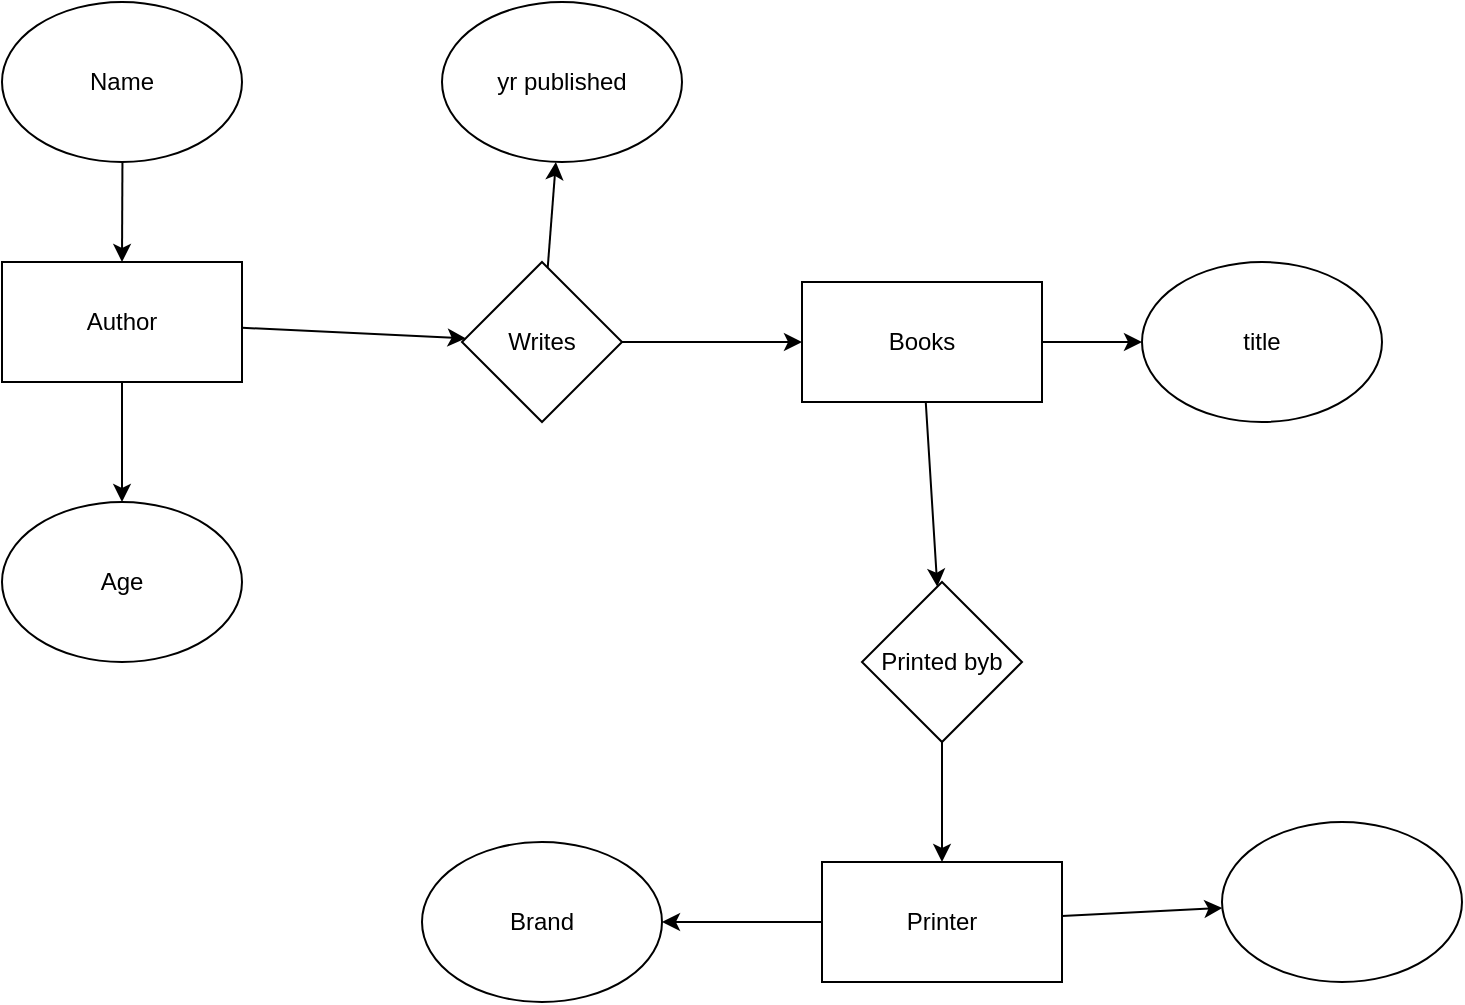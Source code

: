 <mxfile>
    <diagram id="sweoLXIyFrSkTMnpfUQ6" name="Page-1">
        <mxGraphModel dx="747" dy="624" grid="1" gridSize="10" guides="1" tooltips="1" connect="1" arrows="1" fold="1" page="1" pageScale="1" pageWidth="850" pageHeight="1100" math="0" shadow="0">
            <root>
                <mxCell id="0"/>
                <mxCell id="1" parent="0"/>
                <mxCell id="13" value="" style="edgeStyle=none;html=1;" edge="1" parent="1" source="2" target="3">
                    <mxGeometry relative="1" as="geometry"/>
                </mxCell>
                <mxCell id="2" value="Name" style="ellipse;whiteSpace=wrap;html=1;" vertex="1" parent="1">
                    <mxGeometry x="40" y="30" width="120" height="80" as="geometry"/>
                </mxCell>
                <mxCell id="14" value="" style="edgeStyle=none;html=1;" edge="1" parent="1" source="3" target="4">
                    <mxGeometry relative="1" as="geometry"/>
                </mxCell>
                <mxCell id="15" value="" style="edgeStyle=none;html=1;" edge="1" parent="1" source="3" target="5">
                    <mxGeometry relative="1" as="geometry"/>
                </mxCell>
                <mxCell id="3" value="Author" style="rounded=0;whiteSpace=wrap;html=1;" vertex="1" parent="1">
                    <mxGeometry x="40" y="160" width="120" height="60" as="geometry"/>
                </mxCell>
                <mxCell id="4" value="Age" style="ellipse;whiteSpace=wrap;html=1;" vertex="1" parent="1">
                    <mxGeometry x="40" y="280" width="120" height="80" as="geometry"/>
                </mxCell>
                <mxCell id="16" value="" style="edgeStyle=none;html=1;" edge="1" parent="1" source="5" target="6">
                    <mxGeometry relative="1" as="geometry"/>
                </mxCell>
                <mxCell id="17" value="" style="edgeStyle=none;html=1;" edge="1" parent="1" source="5" target="7">
                    <mxGeometry relative="1" as="geometry"/>
                </mxCell>
                <mxCell id="5" value="Writes" style="rhombus;whiteSpace=wrap;html=1;" vertex="1" parent="1">
                    <mxGeometry x="270" y="160" width="80" height="80" as="geometry"/>
                </mxCell>
                <mxCell id="6" value="yr published" style="ellipse;whiteSpace=wrap;html=1;" vertex="1" parent="1">
                    <mxGeometry x="260" y="30" width="120" height="80" as="geometry"/>
                </mxCell>
                <mxCell id="18" value="" style="edgeStyle=none;html=1;" edge="1" parent="1" source="7" target="8">
                    <mxGeometry relative="1" as="geometry"/>
                </mxCell>
                <mxCell id="19" value="" style="edgeStyle=none;html=1;" edge="1" parent="1" source="7" target="9">
                    <mxGeometry relative="1" as="geometry"/>
                </mxCell>
                <mxCell id="7" value="Books" style="rounded=0;whiteSpace=wrap;html=1;" vertex="1" parent="1">
                    <mxGeometry x="440" y="170" width="120" height="60" as="geometry"/>
                </mxCell>
                <mxCell id="8" value="title" style="ellipse;whiteSpace=wrap;html=1;" vertex="1" parent="1">
                    <mxGeometry x="610" y="160" width="120" height="80" as="geometry"/>
                </mxCell>
                <mxCell id="20" value="" style="edgeStyle=none;html=1;" edge="1" parent="1" source="9" target="11">
                    <mxGeometry relative="1" as="geometry"/>
                </mxCell>
                <mxCell id="9" value="Printed byb" style="rhombus;whiteSpace=wrap;html=1;" vertex="1" parent="1">
                    <mxGeometry x="470" y="320" width="80" height="80" as="geometry"/>
                </mxCell>
                <mxCell id="10" value="Brand" style="ellipse;whiteSpace=wrap;html=1;" vertex="1" parent="1">
                    <mxGeometry x="250" y="450" width="120" height="80" as="geometry"/>
                </mxCell>
                <mxCell id="21" value="" style="edgeStyle=none;html=1;" edge="1" parent="1" source="11" target="10">
                    <mxGeometry relative="1" as="geometry"/>
                </mxCell>
                <mxCell id="22" value="" style="edgeStyle=none;html=1;" edge="1" parent="1" source="11" target="12">
                    <mxGeometry relative="1" as="geometry"/>
                </mxCell>
                <mxCell id="11" value="Printer" style="rounded=0;whiteSpace=wrap;html=1;" vertex="1" parent="1">
                    <mxGeometry x="450" y="460" width="120" height="60" as="geometry"/>
                </mxCell>
                <mxCell id="12" value="" style="ellipse;whiteSpace=wrap;html=1;" vertex="1" parent="1">
                    <mxGeometry x="650" y="440" width="120" height="80" as="geometry"/>
                </mxCell>
            </root>
        </mxGraphModel>
    </diagram>
</mxfile>